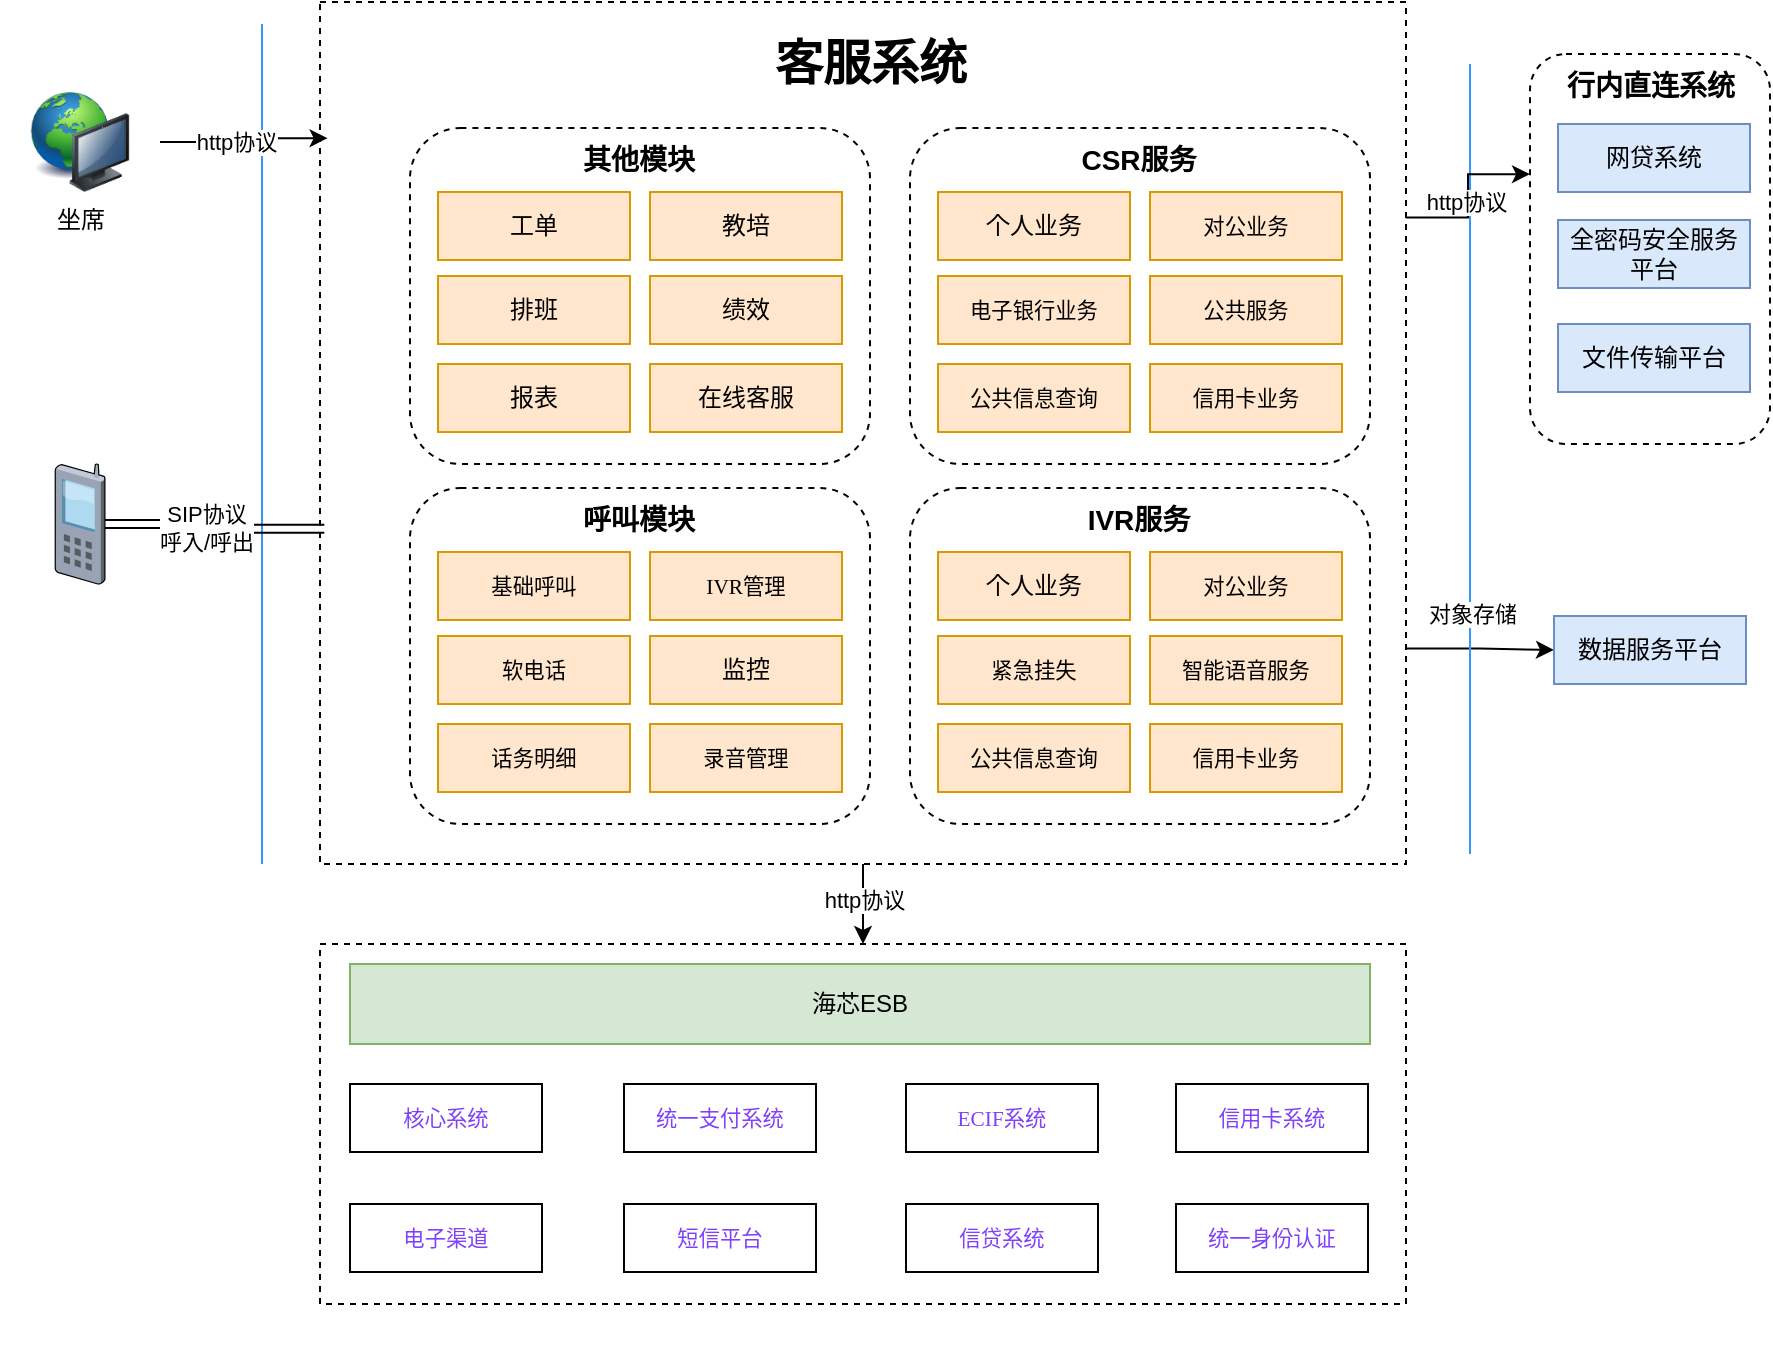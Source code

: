 <mxfile version="25.0.3">
  <diagram name="第 1 页" id="z1AS-CnwqjCaLJEhdLgM">
    <mxGraphModel dx="996" dy="503" grid="1" gridSize="10" guides="1" tooltips="1" connect="1" arrows="1" fold="1" page="1" pageScale="1" pageWidth="827" pageHeight="1169" math="0" shadow="0">
      <root>
        <mxCell id="0" />
        <mxCell id="1" parent="0" />
        <mxCell id="5twSuYtWL3Y_KQBoELRt-119" style="edgeStyle=orthogonalEdgeStyle;rounded=0;orthogonalLoop=1;jettySize=auto;html=1;exitX=0.5;exitY=1;exitDx=0;exitDy=0;" parent="1" source="5twSuYtWL3Y_KQBoELRt-1" target="5twSuYtWL3Y_KQBoELRt-108" edge="1">
          <mxGeometry relative="1" as="geometry">
            <mxPoint x="436.235" y="510" as="targetPoint" />
          </mxGeometry>
        </mxCell>
        <mxCell id="5twSuYtWL3Y_KQBoELRt-121" value="http协议" style="edgeLabel;html=1;align=center;verticalAlign=middle;resizable=0;points=[];" parent="5twSuYtWL3Y_KQBoELRt-119" vertex="1" connectable="0">
          <mxGeometry x="-0.185" y="4" relative="1" as="geometry">
            <mxPoint x="-4" y="1" as="offset" />
          </mxGeometry>
        </mxCell>
        <mxCell id="EVX5sfQxtI5rWK1POcGl-6" style="edgeStyle=orthogonalEdgeStyle;rounded=0;orthogonalLoop=1;jettySize=auto;html=1;exitX=1;exitY=0.75;exitDx=0;exitDy=0;" edge="1" parent="1" source="5twSuYtWL3Y_KQBoELRt-1" target="5twSuYtWL3Y_KQBoELRt-48">
          <mxGeometry relative="1" as="geometry">
            <mxPoint x="770" y="352.5" as="targetPoint" />
          </mxGeometry>
        </mxCell>
        <mxCell id="5twSuYtWL3Y_KQBoELRt-1" value="" style="rounded=0;whiteSpace=wrap;html=1;dashed=1;align=center;glass=0;shadow=0;" parent="1" vertex="1">
          <mxGeometry x="165" y="29" width="543" height="431" as="geometry" />
        </mxCell>
        <mxCell id="5twSuYtWL3Y_KQBoELRt-5" value="坐席" style="image;html=1;image=img/lib/clip_art/computers/Network_128x128.png" parent="1" vertex="1">
          <mxGeometry x="5" y="74" width="80" height="50" as="geometry" />
        </mxCell>
        <mxCell id="5twSuYtWL3Y_KQBoELRt-6" value="" style="endArrow=none;html=1;rounded=0;fillColor=#dae8fc;strokeColor=#3399FF;" parent="1" edge="1">
          <mxGeometry width="50" height="50" relative="1" as="geometry">
            <mxPoint x="136" y="460" as="sourcePoint" />
            <mxPoint x="136" y="40" as="targetPoint" />
          </mxGeometry>
        </mxCell>
        <mxCell id="5twSuYtWL3Y_KQBoELRt-9" value="客服系统" style="text;strokeColor=none;fillColor=none;html=1;fontSize=24;fontStyle=1;verticalAlign=middle;align=center;" parent="1" vertex="1">
          <mxGeometry x="330" y="40" width="220" height="40" as="geometry" />
        </mxCell>
        <mxCell id="5twSuYtWL3Y_KQBoELRt-41" value="" style="endArrow=none;html=1;rounded=0;fillColor=#dae8fc;strokeColor=#3399FF;" parent="1" edge="1">
          <mxGeometry width="50" height="50" relative="1" as="geometry">
            <mxPoint x="740" y="455" as="sourcePoint" />
            <mxPoint x="740" y="60" as="targetPoint" />
          </mxGeometry>
        </mxCell>
        <mxCell id="EVX5sfQxtI5rWK1POcGl-7" value="对象存储" style="edgeLabel;html=1;align=center;verticalAlign=middle;resizable=0;points=[];" vertex="1" connectable="0" parent="5twSuYtWL3Y_KQBoELRt-41">
          <mxGeometry x="-0.39" y="-1" relative="1" as="geometry">
            <mxPoint as="offset" />
          </mxGeometry>
        </mxCell>
        <mxCell id="5twSuYtWL3Y_KQBoELRt-59" value="" style="group" parent="1" vertex="1" connectable="0">
          <mxGeometry x="210" y="90" width="230" height="170" as="geometry" />
        </mxCell>
        <mxCell id="5twSuYtWL3Y_KQBoELRt-25" value="" style="rounded=1;whiteSpace=wrap;html=1;dashed=1;" parent="5twSuYtWL3Y_KQBoELRt-59" vertex="1">
          <mxGeometry y="2" width="230" height="168" as="geometry" />
        </mxCell>
        <mxCell id="5twSuYtWL3Y_KQBoELRt-26" value="&lt;font style=&quot;font-size: 14px;&quot;&gt;其他模块&lt;/font&gt;" style="text;strokeColor=none;fillColor=none;html=1;fontSize=24;fontStyle=1;verticalAlign=middle;align=center;" parent="5twSuYtWL3Y_KQBoELRt-59" vertex="1">
          <mxGeometry x="64" width="100" height="30" as="geometry" />
        </mxCell>
        <mxCell id="5twSuYtWL3Y_KQBoELRt-27" value="工单" style="rounded=0;whiteSpace=wrap;html=1;fillColor=#ffe6cc;strokeColor=#d79b00;" parent="5twSuYtWL3Y_KQBoELRt-59" vertex="1">
          <mxGeometry x="14" y="34" width="96" height="34" as="geometry" />
        </mxCell>
        <mxCell id="5twSuYtWL3Y_KQBoELRt-28" value="排班" style="rounded=0;whiteSpace=wrap;html=1;fillColor=#ffe6cc;strokeColor=#d79b00;" parent="5twSuYtWL3Y_KQBoELRt-59" vertex="1">
          <mxGeometry x="14" y="76" width="96" height="34" as="geometry" />
        </mxCell>
        <mxCell id="5twSuYtWL3Y_KQBoELRt-54" value="教培" style="rounded=0;whiteSpace=wrap;html=1;fillColor=#ffe6cc;strokeColor=#d79b00;" parent="5twSuYtWL3Y_KQBoELRt-59" vertex="1">
          <mxGeometry x="120" y="34" width="96" height="34" as="geometry" />
        </mxCell>
        <mxCell id="5twSuYtWL3Y_KQBoELRt-56" value="绩效" style="rounded=0;whiteSpace=wrap;html=1;fillColor=#ffe6cc;strokeColor=#d79b00;" parent="5twSuYtWL3Y_KQBoELRt-59" vertex="1">
          <mxGeometry x="120" y="76" width="96" height="34" as="geometry" />
        </mxCell>
        <mxCell id="5twSuYtWL3Y_KQBoELRt-57" value="报表" style="rounded=0;whiteSpace=wrap;html=1;fillColor=#ffe6cc;strokeColor=#d79b00;" parent="5twSuYtWL3Y_KQBoELRt-59" vertex="1">
          <mxGeometry x="14" y="120" width="96" height="34" as="geometry" />
        </mxCell>
        <mxCell id="5twSuYtWL3Y_KQBoELRt-58" value="在线客服" style="rounded=0;whiteSpace=wrap;html=1;fillColor=#ffe6cc;strokeColor=#d79b00;" parent="5twSuYtWL3Y_KQBoELRt-59" vertex="1">
          <mxGeometry x="120" y="120" width="96" height="34" as="geometry" />
        </mxCell>
        <mxCell id="5twSuYtWL3Y_KQBoELRt-60" value="" style="group;fontColor=default;" parent="1" vertex="1" connectable="0">
          <mxGeometry x="460" y="90" width="230" height="170" as="geometry" />
        </mxCell>
        <mxCell id="5twSuYtWL3Y_KQBoELRt-61" value="" style="rounded=1;whiteSpace=wrap;html=1;dashed=1;" parent="5twSuYtWL3Y_KQBoELRt-60" vertex="1">
          <mxGeometry y="2" width="230" height="168" as="geometry" />
        </mxCell>
        <mxCell id="5twSuYtWL3Y_KQBoELRt-62" value="&lt;font style=&quot;font-size: 14px;&quot;&gt;CSR服务&lt;/font&gt;" style="text;strokeColor=none;fillColor=none;html=1;fontSize=24;fontStyle=1;verticalAlign=middle;align=center;" parent="5twSuYtWL3Y_KQBoELRt-60" vertex="1">
          <mxGeometry x="64" width="100" height="30" as="geometry" />
        </mxCell>
        <mxCell id="5twSuYtWL3Y_KQBoELRt-63" value="个人业务" style="rounded=0;whiteSpace=wrap;html=1;fillColor=#ffe6cc;strokeColor=#d79b00;" parent="5twSuYtWL3Y_KQBoELRt-60" vertex="1">
          <mxGeometry x="14" y="34" width="96" height="34" as="geometry" />
        </mxCell>
        <mxCell id="5twSuYtWL3Y_KQBoELRt-64" value="&lt;span style=&quot;font-family: &amp;quot;Microsoft YaHei&amp;quot;; font-size: 8pt; background-color: transparent;&quot;&gt;电子银行业务&lt;/span&gt;" style="rounded=0;whiteSpace=wrap;html=1;fillColor=#ffe6cc;strokeColor=#d79b00;fontColor=default;" parent="5twSuYtWL3Y_KQBoELRt-60" vertex="1">
          <mxGeometry x="14" y="76" width="96" height="34" as="geometry" />
        </mxCell>
        <mxCell id="5twSuYtWL3Y_KQBoELRt-65" value="&lt;span style=&quot;font-family: &amp;quot;Microsoft YaHei&amp;quot;; font-size: 8pt; background-color: transparent;&quot;&gt;对公业务&lt;/span&gt;" style="rounded=0;whiteSpace=wrap;html=1;fillColor=#ffe6cc;strokeColor=#d79b00;fontColor=default;" parent="5twSuYtWL3Y_KQBoELRt-60" vertex="1">
          <mxGeometry x="120" y="34" width="96" height="34" as="geometry" />
        </mxCell>
        <mxCell id="5twSuYtWL3Y_KQBoELRt-66" value="&lt;span style=&quot;font-family: &amp;quot;Microsoft YaHei&amp;quot;; font-size: 8pt; background-color: transparent;&quot;&gt;公共服务&lt;/span&gt;" style="rounded=0;whiteSpace=wrap;html=1;fillColor=#ffe6cc;strokeColor=#d79b00;fontColor=default;" parent="5twSuYtWL3Y_KQBoELRt-60" vertex="1">
          <mxGeometry x="120" y="76" width="96" height="34" as="geometry" />
        </mxCell>
        <mxCell id="5twSuYtWL3Y_KQBoELRt-67" value="&lt;span style=&quot;font-family: &amp;quot;Microsoft YaHei&amp;quot;; font-size: 8pt; background-color: transparent;&quot;&gt;公共信息查询&lt;/span&gt;" style="rounded=0;whiteSpace=wrap;html=1;fillColor=#ffe6cc;strokeColor=#d79b00;fontColor=default;" parent="5twSuYtWL3Y_KQBoELRt-60" vertex="1">
          <mxGeometry x="14" y="120" width="96" height="34" as="geometry" />
        </mxCell>
        <mxCell id="5twSuYtWL3Y_KQBoELRt-68" value="&lt;span style=&quot;font-family: &amp;quot;Microsoft YaHei&amp;quot;; font-size: 8pt; background-color: transparent;&quot;&gt;信用卡业务&lt;/span&gt;" style="rounded=0;whiteSpace=wrap;html=1;fillColor=#ffe6cc;strokeColor=#d79b00;fontColor=default;" parent="5twSuYtWL3Y_KQBoELRt-60" vertex="1">
          <mxGeometry x="120" y="120" width="96" height="34" as="geometry" />
        </mxCell>
        <mxCell id="5twSuYtWL3Y_KQBoELRt-73" value="" style="group" parent="1" vertex="1" connectable="0">
          <mxGeometry x="210" y="270" width="230" height="170" as="geometry" />
        </mxCell>
        <mxCell id="5twSuYtWL3Y_KQBoELRt-74" value="" style="rounded=1;whiteSpace=wrap;html=1;dashed=1;" parent="5twSuYtWL3Y_KQBoELRt-73" vertex="1">
          <mxGeometry y="2" width="230" height="168" as="geometry" />
        </mxCell>
        <mxCell id="5twSuYtWL3Y_KQBoELRt-75" value="&lt;font style=&quot;font-size: 14px;&quot;&gt;呼叫模块&lt;/font&gt;" style="text;strokeColor=none;fillColor=none;html=1;fontSize=24;fontStyle=1;verticalAlign=middle;align=center;" parent="5twSuYtWL3Y_KQBoELRt-73" vertex="1">
          <mxGeometry x="64" width="100" height="30" as="geometry" />
        </mxCell>
        <mxCell id="5twSuYtWL3Y_KQBoELRt-76" value="&lt;span style=&quot;font-family: &amp;quot;Microsoft YaHei&amp;quot;; font-size: 8pt; background-color: transparent;&quot;&gt;基础呼叫&lt;/span&gt;" style="rounded=0;whiteSpace=wrap;html=1;fillColor=#ffe6cc;strokeColor=#d79b00;fontColor=#000000;" parent="5twSuYtWL3Y_KQBoELRt-73" vertex="1">
          <mxGeometry x="14" y="34" width="96" height="34" as="geometry" />
        </mxCell>
        <mxCell id="5twSuYtWL3Y_KQBoELRt-77" value="&lt;span style=&quot;font-family: &amp;quot;Microsoft YaHei&amp;quot;; font-size: 8pt; background-color: transparent;&quot;&gt;软电话&lt;/span&gt;" style="rounded=0;whiteSpace=wrap;html=1;fillColor=#ffe6cc;strokeColor=#d79b00;fontColor=#000000;" parent="5twSuYtWL3Y_KQBoELRt-73" vertex="1">
          <mxGeometry x="14" y="76" width="96" height="34" as="geometry" />
        </mxCell>
        <mxCell id="5twSuYtWL3Y_KQBoELRt-78" value="&lt;span style=&quot;font-family: &amp;quot;Microsoft YaHei&amp;quot;; font-size: 8pt; background-color: transparent;&quot;&gt;IVR管理&lt;/span&gt;" style="rounded=0;whiteSpace=wrap;html=1;fillColor=#ffe6cc;strokeColor=#d79b00;fontColor=#000000;" parent="5twSuYtWL3Y_KQBoELRt-73" vertex="1">
          <mxGeometry x="120" y="34" width="96" height="34" as="geometry" />
        </mxCell>
        <mxCell id="5twSuYtWL3Y_KQBoELRt-79" value="监控" style="rounded=0;whiteSpace=wrap;html=1;fillColor=#ffe6cc;strokeColor=#d79b00;" parent="5twSuYtWL3Y_KQBoELRt-73" vertex="1">
          <mxGeometry x="120" y="76" width="96" height="34" as="geometry" />
        </mxCell>
        <mxCell id="5twSuYtWL3Y_KQBoELRt-80" value="&lt;span style=&quot;font-family: &amp;quot;Microsoft YaHei&amp;quot;; font-size: 8pt; background-color: transparent;&quot;&gt;话务明细&lt;/span&gt;" style="rounded=0;whiteSpace=wrap;html=1;fillColor=#ffe6cc;strokeColor=#d79b00;fontColor=#000000;" parent="5twSuYtWL3Y_KQBoELRt-73" vertex="1">
          <mxGeometry x="14" y="120" width="96" height="34" as="geometry" />
        </mxCell>
        <mxCell id="5twSuYtWL3Y_KQBoELRt-81" value="&lt;span style=&quot;font-family: &amp;quot;Microsoft YaHei&amp;quot;; font-size: 8pt; background-color: transparent;&quot;&gt;录音管理&lt;/span&gt;" style="rounded=0;whiteSpace=wrap;html=1;fillColor=#ffe6cc;strokeColor=#d79b00;fontColor=#000000;" parent="5twSuYtWL3Y_KQBoELRt-73" vertex="1">
          <mxGeometry x="120" y="120" width="96" height="34" as="geometry" />
        </mxCell>
        <mxCell id="5twSuYtWL3Y_KQBoELRt-82" value="" style="group;fontColor=default;" parent="1" vertex="1" connectable="0">
          <mxGeometry x="460" y="270" width="230" height="170" as="geometry" />
        </mxCell>
        <mxCell id="5twSuYtWL3Y_KQBoELRt-83" value="" style="rounded=1;whiteSpace=wrap;html=1;dashed=1;" parent="5twSuYtWL3Y_KQBoELRt-82" vertex="1">
          <mxGeometry y="2" width="230" height="168" as="geometry" />
        </mxCell>
        <mxCell id="5twSuYtWL3Y_KQBoELRt-84" value="&lt;font style=&quot;font-size: 14px;&quot;&gt;IVR服务&lt;/font&gt;" style="text;strokeColor=none;fillColor=none;html=1;fontSize=24;fontStyle=1;verticalAlign=middle;align=center;" parent="5twSuYtWL3Y_KQBoELRt-82" vertex="1">
          <mxGeometry x="64" width="100" height="30" as="geometry" />
        </mxCell>
        <mxCell id="5twSuYtWL3Y_KQBoELRt-85" value="个人业务" style="rounded=0;whiteSpace=wrap;html=1;fillColor=#ffe6cc;strokeColor=#d79b00;" parent="5twSuYtWL3Y_KQBoELRt-82" vertex="1">
          <mxGeometry x="14" y="34" width="96" height="34" as="geometry" />
        </mxCell>
        <mxCell id="5twSuYtWL3Y_KQBoELRt-86" value="&lt;span style=&quot;font-family: &amp;quot;Microsoft YaHei&amp;quot;; font-size: 8pt; background-color: transparent;&quot;&gt;紧急挂失&lt;/span&gt;" style="rounded=0;whiteSpace=wrap;html=1;fillColor=#ffe6cc;strokeColor=#d79b00;fontColor=default;" parent="5twSuYtWL3Y_KQBoELRt-82" vertex="1">
          <mxGeometry x="14" y="76" width="96" height="34" as="geometry" />
        </mxCell>
        <mxCell id="5twSuYtWL3Y_KQBoELRt-87" value="&lt;span style=&quot;font-family: &amp;quot;Microsoft YaHei&amp;quot;; font-size: 8pt; background-color: transparent;&quot;&gt;对公业务&lt;/span&gt;" style="rounded=0;whiteSpace=wrap;html=1;fillColor=#ffe6cc;strokeColor=#d79b00;fontColor=default;" parent="5twSuYtWL3Y_KQBoELRt-82" vertex="1">
          <mxGeometry x="120" y="34" width="96" height="34" as="geometry" />
        </mxCell>
        <mxCell id="5twSuYtWL3Y_KQBoELRt-88" value="&lt;span style=&quot;font-family: &amp;quot;Microsoft YaHei&amp;quot;; font-size: 8pt; background-color: transparent;&quot;&gt;智能语音服务&lt;/span&gt;" style="rounded=0;whiteSpace=wrap;html=1;fillColor=#ffe6cc;strokeColor=#d79b00;fontColor=default;" parent="5twSuYtWL3Y_KQBoELRt-82" vertex="1">
          <mxGeometry x="120" y="76" width="96" height="34" as="geometry" />
        </mxCell>
        <mxCell id="5twSuYtWL3Y_KQBoELRt-89" value="&lt;span style=&quot;font-family: &amp;quot;Microsoft YaHei&amp;quot;; font-size: 8pt; background-color: transparent;&quot;&gt;公共信息查询&lt;/span&gt;" style="rounded=0;whiteSpace=wrap;html=1;fillColor=#ffe6cc;strokeColor=#d79b00;fontColor=default;" parent="5twSuYtWL3Y_KQBoELRt-82" vertex="1">
          <mxGeometry x="14" y="120" width="96" height="34" as="geometry" />
        </mxCell>
        <mxCell id="5twSuYtWL3Y_KQBoELRt-90" value="&lt;span style=&quot;font-family: &amp;quot;Microsoft YaHei&amp;quot;; font-size: 8pt; background-color: transparent;&quot;&gt;信用卡业务&lt;/span&gt;" style="rounded=0;whiteSpace=wrap;html=1;fillColor=#ffe6cc;strokeColor=#d79b00;fontColor=default;" parent="5twSuYtWL3Y_KQBoELRt-82" vertex="1">
          <mxGeometry x="120" y="120" width="96" height="34" as="geometry" />
        </mxCell>
        <mxCell id="5twSuYtWL3Y_KQBoELRt-91" style="edgeStyle=orthogonalEdgeStyle;rounded=0;orthogonalLoop=1;jettySize=auto;html=1;exitX=1;exitY=0.5;exitDx=0;exitDy=0;entryX=0.007;entryY=0.158;entryDx=0;entryDy=0;entryPerimeter=0;" parent="1" source="5twSuYtWL3Y_KQBoELRt-5" target="5twSuYtWL3Y_KQBoELRt-1" edge="1">
          <mxGeometry relative="1" as="geometry">
            <mxPoint x="141.887" y="115.019" as="targetPoint" />
          </mxGeometry>
        </mxCell>
        <mxCell id="5twSuYtWL3Y_KQBoELRt-92" value="http协议" style="edgeLabel;html=1;align=center;verticalAlign=middle;resizable=0;points=[];" parent="5twSuYtWL3Y_KQBoELRt-91" vertex="1" connectable="0">
          <mxGeometry x="-0.059" y="2" relative="1" as="geometry">
            <mxPoint as="offset" />
          </mxGeometry>
        </mxCell>
        <mxCell id="5twSuYtWL3Y_KQBoELRt-93" style="edgeStyle=orthogonalEdgeStyle;rounded=0;orthogonalLoop=1;jettySize=auto;html=1;exitX=1;exitY=0.25;exitDx=0;exitDy=0;entryX=0;entryY=0.308;entryDx=0;entryDy=0;entryPerimeter=0;" parent="1" source="5twSuYtWL3Y_KQBoELRt-1" target="5twSuYtWL3Y_KQBoELRt-46" edge="1">
          <mxGeometry relative="1" as="geometry" />
        </mxCell>
        <mxCell id="5twSuYtWL3Y_KQBoELRt-94" value="http协议" style="edgeLabel;html=1;align=center;verticalAlign=middle;resizable=0;points=[];" parent="5twSuYtWL3Y_KQBoELRt-93" vertex="1" connectable="0">
          <mxGeometry x="-0.074" y="2" relative="1" as="geometry">
            <mxPoint x="1" as="offset" />
          </mxGeometry>
        </mxCell>
        <mxCell id="5twSuYtWL3Y_KQBoELRt-97" value="" style="edgeStyle=orthogonalEdgeStyle;rounded=0;orthogonalLoop=1;jettySize=auto;html=1;entryX=0.004;entryY=0.611;entryDx=0;entryDy=0;entryPerimeter=0;shape=link;" parent="1" source="5twSuYtWL3Y_KQBoELRt-96" target="5twSuYtWL3Y_KQBoELRt-1" edge="1">
          <mxGeometry relative="1" as="geometry" />
        </mxCell>
        <mxCell id="5twSuYtWL3Y_KQBoELRt-102" value="SIP协议&lt;div&gt;呼入/呼出&lt;/div&gt;" style="edgeLabel;html=1;align=center;verticalAlign=middle;resizable=0;points=[];" parent="5twSuYtWL3Y_KQBoELRt-97" vertex="1" connectable="0">
          <mxGeometry x="-0.005" y="-1" relative="1" as="geometry">
            <mxPoint x="-3" as="offset" />
          </mxGeometry>
        </mxCell>
        <mxCell id="5twSuYtWL3Y_KQBoELRt-96" value="" style="verticalLabelPosition=bottom;sketch=0;aspect=fixed;html=1;verticalAlign=top;strokeColor=none;align=center;outlineConnect=0;shape=mxgraph.citrix.cell_phone;" parent="1" vertex="1">
          <mxGeometry x="32.5" y="260" width="25" height="60" as="geometry" />
        </mxCell>
        <mxCell id="5twSuYtWL3Y_KQBoELRt-118" value="" style="group" parent="1" vertex="1" connectable="0">
          <mxGeometry x="165" y="500" width="543" height="200" as="geometry" />
        </mxCell>
        <mxCell id="5twSuYtWL3Y_KQBoELRt-108" value="" style="rounded=0;whiteSpace=wrap;html=1;dashed=1;align=center;glass=0;shadow=0;" parent="5twSuYtWL3Y_KQBoELRt-118" vertex="1">
          <mxGeometry width="543" height="180" as="geometry" />
        </mxCell>
        <mxCell id="5twSuYtWL3Y_KQBoELRt-109" value="海芯ESB" style="rounded=0;whiteSpace=wrap;html=1;fillColor=#d5e8d4;strokeColor=#82b366;" parent="5twSuYtWL3Y_KQBoELRt-118" vertex="1">
          <mxGeometry x="15" y="10" width="510" height="40" as="geometry" />
        </mxCell>
        <mxCell id="5twSuYtWL3Y_KQBoELRt-110" value="&lt;span style=&quot;font-family:&#39;Microsoft YaHei&#39;; font-size:8pt; color:#7f41fb; background-color:transparent;&quot;&gt;核心系统&lt;/span&gt;" style="rounded=0;whiteSpace=wrap;html=1;" parent="5twSuYtWL3Y_KQBoELRt-118" vertex="1">
          <mxGeometry x="15" y="70" width="96" height="34" as="geometry" />
        </mxCell>
        <mxCell id="5twSuYtWL3Y_KQBoELRt-111" value="&lt;span style=&quot;font-family:&#39;Microsoft YaHei&#39;; font-size:8pt; color:#7f41fb; background-color:transparent;&quot;&gt;统一支付系统&lt;/span&gt;" style="rounded=0;whiteSpace=wrap;html=1;" parent="5twSuYtWL3Y_KQBoELRt-118" vertex="1">
          <mxGeometry x="152" y="70" width="96" height="34" as="geometry" />
        </mxCell>
        <mxCell id="5twSuYtWL3Y_KQBoELRt-112" value="&lt;span style=&quot;font-family:&#39;Microsoft YaHei&#39;; font-size:8pt; color:#7f41fb; background-color:transparent;&quot;&gt;ECIF系统&lt;/span&gt;" style="rounded=0;whiteSpace=wrap;html=1;" parent="5twSuYtWL3Y_KQBoELRt-118" vertex="1">
          <mxGeometry x="293" y="70" width="96" height="34" as="geometry" />
        </mxCell>
        <mxCell id="5twSuYtWL3Y_KQBoELRt-113" value="&lt;span style=&quot;font-family:&#39;Microsoft YaHei&#39;; font-size:8pt; color:#7f41fb; background-color:transparent;&quot;&gt;信用卡系统&lt;/span&gt;" style="rounded=0;whiteSpace=wrap;html=1;" parent="5twSuYtWL3Y_KQBoELRt-118" vertex="1">
          <mxGeometry x="428" y="70" width="96" height="34" as="geometry" />
        </mxCell>
        <mxCell id="5twSuYtWL3Y_KQBoELRt-114" value="&lt;span style=&quot;font-family:&#39;Microsoft YaHei&#39;; font-size:8pt; color:#7f41fb; background-color:transparent;&quot;&gt;电子渠道&lt;/span&gt;" style="rounded=0;whiteSpace=wrap;html=1;" parent="5twSuYtWL3Y_KQBoELRt-118" vertex="1">
          <mxGeometry x="15" y="130" width="96" height="34" as="geometry" />
        </mxCell>
        <mxCell id="5twSuYtWL3Y_KQBoELRt-115" value="&lt;span style=&quot;font-family:&#39;Microsoft YaHei&#39;; font-size:8pt; color:#7f41fb; background-color:transparent;&quot;&gt;短信平台&lt;/span&gt;" style="rounded=0;whiteSpace=wrap;html=1;" parent="5twSuYtWL3Y_KQBoELRt-118" vertex="1">
          <mxGeometry x="152" y="130" width="96" height="34" as="geometry" />
        </mxCell>
        <mxCell id="5twSuYtWL3Y_KQBoELRt-116" value="&lt;span style=&quot;font-family:&#39;Microsoft YaHei&#39;; font-size:8pt; color:#7f41fb; background-color:transparent;&quot;&gt;信贷系统&lt;/span&gt;" style="rounded=0;whiteSpace=wrap;html=1;" parent="5twSuYtWL3Y_KQBoELRt-118" vertex="1">
          <mxGeometry x="293" y="130" width="96" height="34" as="geometry" />
        </mxCell>
        <mxCell id="5twSuYtWL3Y_KQBoELRt-117" value="&lt;span style=&quot;font-family:&#39;Microsoft YaHei&#39;; font-size:8pt; color:#7f41fb; background-color:transparent;&quot;&gt;统一身份认证&lt;/span&gt;" style="rounded=0;whiteSpace=wrap;html=1;" parent="5twSuYtWL3Y_KQBoELRt-118" vertex="1">
          <mxGeometry x="428" y="130" width="96" height="34" as="geometry" />
        </mxCell>
        <mxCell id="5twSuYtWL3Y_KQBoELRt-46" value="" style="rounded=1;whiteSpace=wrap;html=1;dashed=1;" parent="1" vertex="1">
          <mxGeometry x="770" y="55" width="120" height="195" as="geometry" />
        </mxCell>
        <mxCell id="5twSuYtWL3Y_KQBoELRt-47" value="&lt;font style=&quot;font-size: 14px;&quot;&gt;行内直连系统&lt;/font&gt;" style="text;strokeColor=none;fillColor=none;html=1;fontSize=24;fontStyle=1;verticalAlign=middle;align=center;" parent="1" vertex="1">
          <mxGeometry x="780" y="53" width="100" height="30" as="geometry" />
        </mxCell>
        <mxCell id="5twSuYtWL3Y_KQBoELRt-48" value="数据服务平台" style="rounded=0;whiteSpace=wrap;html=1;fillColor=#dae8fc;strokeColor=#6c8ebf;" parent="1" vertex="1">
          <mxGeometry x="782" y="336" width="96" height="34" as="geometry" />
        </mxCell>
        <mxCell id="5twSuYtWL3Y_KQBoELRt-49" value="网贷系统" style="rounded=0;whiteSpace=wrap;html=1;fillColor=#dae8fc;strokeColor=#6c8ebf;" parent="1" vertex="1">
          <mxGeometry x="784" y="90" width="96" height="34" as="geometry" />
        </mxCell>
        <mxCell id="5twSuYtWL3Y_KQBoELRt-52" value="文件传输平台" style="rounded=0;whiteSpace=wrap;html=1;fillColor=#dae8fc;strokeColor=#6c8ebf;" parent="1" vertex="1">
          <mxGeometry x="784" y="190" width="96" height="34" as="geometry" />
        </mxCell>
        <mxCell id="5twSuYtWL3Y_KQBoELRt-53" value="全密码安全服务平台" style="rounded=0;whiteSpace=wrap;html=1;fillColor=#dae8fc;strokeColor=#6c8ebf;" parent="1" vertex="1">
          <mxGeometry x="784" y="138" width="96" height="34" as="geometry" />
        </mxCell>
      </root>
    </mxGraphModel>
  </diagram>
</mxfile>
